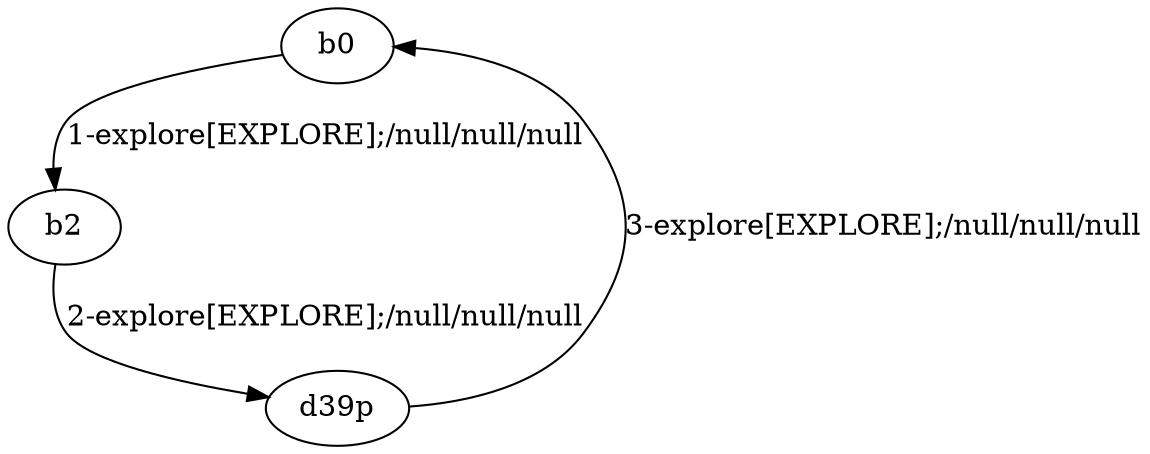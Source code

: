 # Total number of goals covered by this test: 1
# b2 --> d39p

digraph g {
"b0" -> "b2" [label = "1-explore[EXPLORE];/null/null/null"];
"b2" -> "d39p" [label = "2-explore[EXPLORE];/null/null/null"];
"d39p" -> "b0" [label = "3-explore[EXPLORE];/null/null/null"];
}